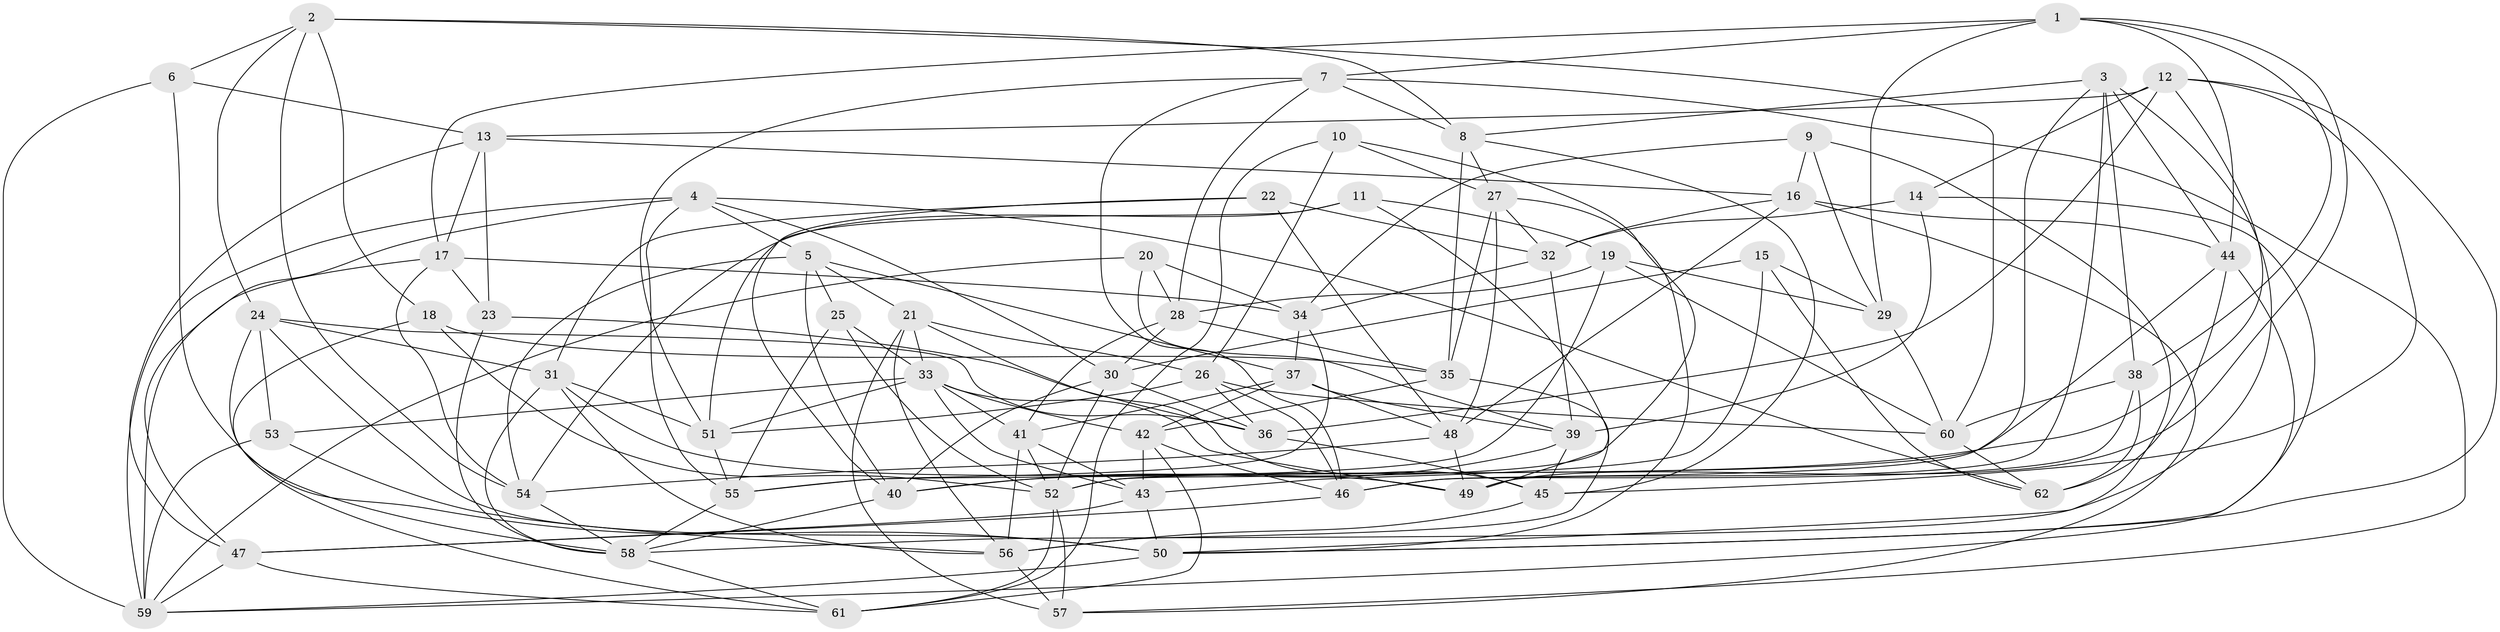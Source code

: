 // original degree distribution, {4: 1.0}
// Generated by graph-tools (version 1.1) at 2025/50/03/09/25 03:50:45]
// undirected, 62 vertices, 177 edges
graph export_dot {
graph [start="1"]
  node [color=gray90,style=filled];
  1;
  2;
  3;
  4;
  5;
  6;
  7;
  8;
  9;
  10;
  11;
  12;
  13;
  14;
  15;
  16;
  17;
  18;
  19;
  20;
  21;
  22;
  23;
  24;
  25;
  26;
  27;
  28;
  29;
  30;
  31;
  32;
  33;
  34;
  35;
  36;
  37;
  38;
  39;
  40;
  41;
  42;
  43;
  44;
  45;
  46;
  47;
  48;
  49;
  50;
  51;
  52;
  53;
  54;
  55;
  56;
  57;
  58;
  59;
  60;
  61;
  62;
  1 -- 7 [weight=1.0];
  1 -- 17 [weight=1.0];
  1 -- 29 [weight=1.0];
  1 -- 38 [weight=1.0];
  1 -- 44 [weight=1.0];
  1 -- 49 [weight=1.0];
  2 -- 6 [weight=1.0];
  2 -- 8 [weight=1.0];
  2 -- 18 [weight=1.0];
  2 -- 24 [weight=1.0];
  2 -- 54 [weight=1.0];
  2 -- 60 [weight=1.0];
  3 -- 8 [weight=1.0];
  3 -- 38 [weight=1.0];
  3 -- 44 [weight=1.0];
  3 -- 46 [weight=1.0];
  3 -- 49 [weight=1.0];
  3 -- 58 [weight=1.0];
  4 -- 5 [weight=1.0];
  4 -- 30 [weight=1.0];
  4 -- 47 [weight=1.0];
  4 -- 55 [weight=1.0];
  4 -- 59 [weight=1.0];
  4 -- 62 [weight=1.0];
  5 -- 21 [weight=1.0];
  5 -- 25 [weight=1.0];
  5 -- 37 [weight=1.0];
  5 -- 40 [weight=1.0];
  5 -- 54 [weight=1.0];
  6 -- 13 [weight=1.0];
  6 -- 50 [weight=1.0];
  6 -- 59 [weight=1.0];
  7 -- 8 [weight=1.0];
  7 -- 28 [weight=1.0];
  7 -- 46 [weight=1.0];
  7 -- 51 [weight=1.0];
  7 -- 57 [weight=1.0];
  8 -- 27 [weight=1.0];
  8 -- 35 [weight=1.0];
  8 -- 45 [weight=1.0];
  9 -- 16 [weight=1.0];
  9 -- 29 [weight=1.0];
  9 -- 34 [weight=1.0];
  9 -- 50 [weight=1.0];
  10 -- 26 [weight=1.0];
  10 -- 27 [weight=1.0];
  10 -- 52 [weight=1.0];
  10 -- 61 [weight=1.0];
  11 -- 19 [weight=1.0];
  11 -- 49 [weight=1.0];
  11 -- 51 [weight=1.0];
  11 -- 54 [weight=1.0];
  12 -- 13 [weight=1.0];
  12 -- 14 [weight=1.0];
  12 -- 36 [weight=1.0];
  12 -- 40 [weight=1.0];
  12 -- 45 [weight=1.0];
  12 -- 50 [weight=1.0];
  13 -- 16 [weight=1.0];
  13 -- 17 [weight=1.0];
  13 -- 23 [weight=1.0];
  13 -- 47 [weight=1.0];
  14 -- 32 [weight=1.0];
  14 -- 39 [weight=1.0];
  14 -- 50 [weight=1.0];
  15 -- 29 [weight=1.0];
  15 -- 30 [weight=1.0];
  15 -- 43 [weight=1.0];
  15 -- 62 [weight=1.0];
  16 -- 32 [weight=1.0];
  16 -- 44 [weight=1.0];
  16 -- 48 [weight=1.0];
  16 -- 57 [weight=1.0];
  17 -- 23 [weight=1.0];
  17 -- 34 [weight=1.0];
  17 -- 54 [weight=1.0];
  17 -- 59 [weight=1.0];
  18 -- 35 [weight=1.0];
  18 -- 52 [weight=1.0];
  18 -- 61 [weight=1.0];
  19 -- 28 [weight=1.0];
  19 -- 29 [weight=2.0];
  19 -- 55 [weight=1.0];
  19 -- 60 [weight=1.0];
  20 -- 28 [weight=1.0];
  20 -- 34 [weight=1.0];
  20 -- 39 [weight=1.0];
  20 -- 59 [weight=1.0];
  21 -- 26 [weight=1.0];
  21 -- 33 [weight=1.0];
  21 -- 45 [weight=1.0];
  21 -- 56 [weight=1.0];
  21 -- 57 [weight=1.0];
  22 -- 31 [weight=1.0];
  22 -- 32 [weight=1.0];
  22 -- 40 [weight=1.0];
  22 -- 48 [weight=1.0];
  23 -- 36 [weight=1.0];
  23 -- 58 [weight=1.0];
  24 -- 31 [weight=1.0];
  24 -- 36 [weight=1.0];
  24 -- 50 [weight=1.0];
  24 -- 53 [weight=1.0];
  24 -- 58 [weight=1.0];
  25 -- 33 [weight=1.0];
  25 -- 52 [weight=1.0];
  25 -- 55 [weight=1.0];
  26 -- 36 [weight=1.0];
  26 -- 46 [weight=1.0];
  26 -- 51 [weight=1.0];
  26 -- 60 [weight=1.0];
  27 -- 32 [weight=1.0];
  27 -- 35 [weight=1.0];
  27 -- 48 [weight=1.0];
  27 -- 50 [weight=1.0];
  28 -- 30 [weight=1.0];
  28 -- 35 [weight=1.0];
  28 -- 41 [weight=1.0];
  29 -- 60 [weight=1.0];
  30 -- 36 [weight=1.0];
  30 -- 40 [weight=1.0];
  30 -- 52 [weight=1.0];
  31 -- 49 [weight=1.0];
  31 -- 51 [weight=1.0];
  31 -- 56 [weight=1.0];
  31 -- 58 [weight=1.0];
  32 -- 34 [weight=1.0];
  32 -- 39 [weight=1.0];
  33 -- 41 [weight=1.0];
  33 -- 42 [weight=1.0];
  33 -- 43 [weight=1.0];
  33 -- 49 [weight=1.0];
  33 -- 51 [weight=1.0];
  33 -- 53 [weight=1.0];
  34 -- 37 [weight=1.0];
  34 -- 55 [weight=1.0];
  35 -- 42 [weight=1.0];
  35 -- 56 [weight=1.0];
  36 -- 45 [weight=1.0];
  37 -- 39 [weight=1.0];
  37 -- 41 [weight=1.0];
  37 -- 42 [weight=1.0];
  37 -- 48 [weight=1.0];
  38 -- 46 [weight=1.0];
  38 -- 60 [weight=1.0];
  38 -- 62 [weight=2.0];
  39 -- 40 [weight=1.0];
  39 -- 45 [weight=1.0];
  40 -- 58 [weight=1.0];
  41 -- 43 [weight=1.0];
  41 -- 52 [weight=1.0];
  41 -- 56 [weight=1.0];
  42 -- 43 [weight=1.0];
  42 -- 46 [weight=1.0];
  42 -- 61 [weight=1.0];
  43 -- 47 [weight=1.0];
  43 -- 50 [weight=1.0];
  44 -- 52 [weight=1.0];
  44 -- 59 [weight=1.0];
  44 -- 62 [weight=1.0];
  45 -- 56 [weight=1.0];
  46 -- 47 [weight=1.0];
  47 -- 59 [weight=1.0];
  47 -- 61 [weight=1.0];
  48 -- 49 [weight=1.0];
  48 -- 54 [weight=1.0];
  50 -- 59 [weight=1.0];
  51 -- 55 [weight=1.0];
  52 -- 57 [weight=1.0];
  52 -- 61 [weight=1.0];
  53 -- 56 [weight=1.0];
  53 -- 59 [weight=1.0];
  54 -- 58 [weight=1.0];
  55 -- 58 [weight=1.0];
  56 -- 57 [weight=2.0];
  58 -- 61 [weight=1.0];
  60 -- 62 [weight=1.0];
}
